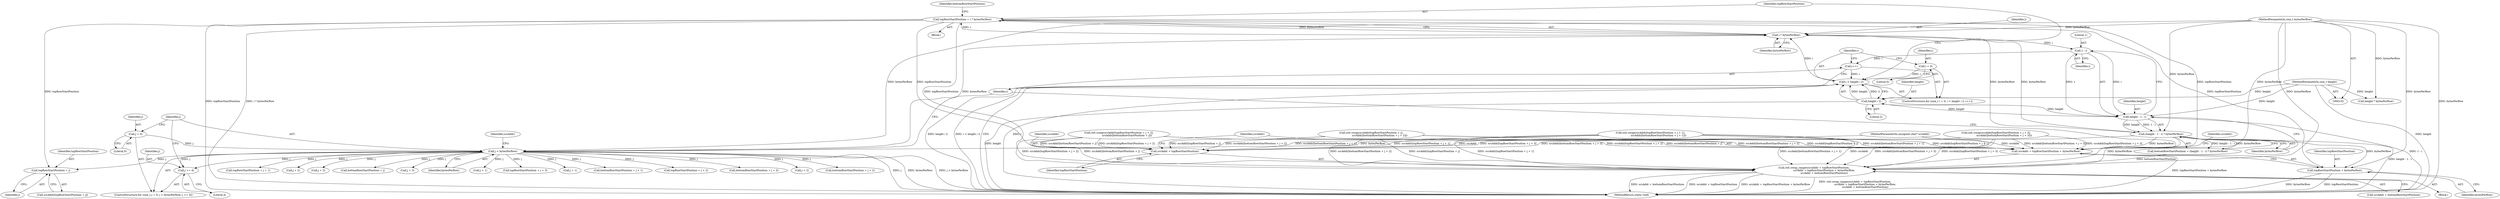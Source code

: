 digraph "1_Chrome_d59a4441697f6253e7dc3f7ae5caad6e5fd2c778_7@integer" {
"1000125" [label="(Call,topRowStartPosition = i * bytesPerRow)"];
"1000127" [label="(Call,i * bytesPerRow)"];
"1000116" [label="(Call,i < height / 2)"];
"1000113" [label="(Call,i = 0)"];
"1000121" [label="(Call,i++)"];
"1000136" [label="(Call,1 - i)"];
"1000118" [label="(Call,height / 2)"];
"1000134" [label="(Call,height - 1 - i)"];
"1000104" [label="(MethodParameterIn,size_t height)"];
"1000150" [label="(Call,j < bytesPerRow)"];
"1000147" [label="(Call,j = 0)"];
"1000153" [label="(Call,j += 4)"];
"1000133" [label="(Call,(height - 1 - i) * bytesPerRow)"];
"1000105" [label="(MethodParameterIn,size_t bytesPerRow)"];
"1000160" [label="(Call,topRowStartPosition + j)"];
"1000215" [label="(Call,std::swap_ranges(srcAddr + topRowStartPosition,\n                         srcAddr + topRowStartPosition + bytesPerRow,\n                         srcAddr + bottomRowStartPosition))"];
"1000216" [label="(Call,srcAddr + topRowStartPosition)"];
"1000219" [label="(Call,srcAddr + topRowStartPosition + bytesPerRow)"];
"1000221" [label="(Call,topRowStartPosition + bytesPerRow)"];
"1000224" [label="(Call,srcAddr + bottomRowStartPosition)"];
"1000255" [label="(MethodReturn,static void)"];
"1000116" [label="(Call,i < height / 2)"];
"1000133" [label="(Call,(height - 1 - i) * bytesPerRow)"];
"1000173" [label="(Call,topRowStartPosition + j + 1)"];
"1000190" [label="(Call,j + 2)"];
"1000161" [label="(Identifier,topRowStartPosition)"];
"1000114" [label="(Identifier,i)"];
"1000128" [label="(Identifier,i)"];
"1000137" [label="(Literal,1)"];
"1000220" [label="(Identifier,srcAddr)"];
"1000150" [label="(Call,j < bytesPerRow)"];
"1000218" [label="(Identifier,topRowStartPosition)"];
"1000134" [label="(Call,height - 1 - i)"];
"1000118" [label="(Call,height / 2)"];
"1000123" [label="(Block,)"];
"1000210" [label="(Call,j + 3)"];
"1000195" [label="(Call,bottomRowStartPosition + j)"];
"1000203" [label="(Call,j + 3)"];
"1000125" [label="(Call,topRowStartPosition = i * bytesPerRow)"];
"1000152" [label="(Identifier,bytesPerRow)"];
"1000115" [label="(Literal,0)"];
"1000155" [label="(Literal,4)"];
"1000119" [label="(Identifier,height)"];
"1000182" [label="(Call,j + 1)"];
"1000159" [label="(Identifier,srcAddr)"];
"1000198" [label="(Call,std::swap(srcAddr[topRowStartPosition + j + 3],\n                    srcAddr[bottomRowStartPosition + j + 3]))"];
"1000120" [label="(Literal,2)"];
"1000105" [label="(MethodParameterIn,size_t bytesPerRow)"];
"1000162" [label="(Identifier,j)"];
"1000219" [label="(Call,srcAddr + topRowStartPosition + bytesPerRow)"];
"1000129" [label="(Identifier,bytesPerRow)"];
"1000240" [label="(Call,height * bytesPerRow)"];
"1000145" [label="(ControlStructure,for (size_t j = 0; j < bytesPerRow; j += 4))"];
"1000138" [label="(Identifier,i)"];
"1000214" [label="(Block,)"];
"1000127" [label="(Call,i * bytesPerRow)"];
"1000157" [label="(Call,std::swap(srcAddr[topRowStartPosition + j],\n                     srcAddr[bottomRowStartPosition + j + 2]))"];
"1000126" [label="(Identifier,topRowStartPosition)"];
"1000217" [label="(Identifier,srcAddr)"];
"1000201" [label="(Call,topRowStartPosition + j + 3)"];
"1000117" [label="(Identifier,i)"];
"1000135" [label="(Identifier,height)"];
"1000170" [label="(Call,std::swap(srcAddr[topRowStartPosition + j + 1],\n                    srcAddr[bottomRowStartPosition + j + 1]))"];
"1000103" [label="(MethodParameterIn,unsigned char* srcAddr)"];
"1000121" [label="(Call,i++)"];
"1000111" [label="(ControlStructure,for (size_t i = 0; i < height / 2; i++))"];
"1000221" [label="(Call,topRowStartPosition + bytesPerRow)"];
"1000139" [label="(Identifier,bytesPerRow)"];
"1000215" [label="(Call,std::swap_ranges(srcAddr + topRowStartPosition,\n                         srcAddr + topRowStartPosition + bytesPerRow,\n                         srcAddr + bottomRowStartPosition))"];
"1000175" [label="(Call,j + 1)"];
"1000158" [label="(Call,srcAddr[topRowStartPosition + j])"];
"1000148" [label="(Identifier,j)"];
"1000180" [label="(Call,bottomRowStartPosition + j + 1)"];
"1000113" [label="(Call,i = 0)"];
"1000153" [label="(Call,j += 4)"];
"1000149" [label="(Literal,0)"];
"1000132" [label="(Identifier,bottomRowStartPosition)"];
"1000223" [label="(Identifier,bytesPerRow)"];
"1000154" [label="(Identifier,j)"];
"1000122" [label="(Identifier,i)"];
"1000225" [label="(Identifier,srcAddr)"];
"1000188" [label="(Call,topRowStartPosition + j + 2)"];
"1000216" [label="(Call,srcAddr + topRowStartPosition)"];
"1000208" [label="(Call,bottomRowStartPosition + j + 3)"];
"1000160" [label="(Call,topRowStartPosition + j)"];
"1000147" [label="(Call,j = 0)"];
"1000131" [label="(Call,bottomRowStartPosition = (height - 1 - i) * bytesPerRow)"];
"1000167" [label="(Call,j + 2)"];
"1000104" [label="(MethodParameterIn,size_t height)"];
"1000185" [label="(Call,std::swap(srcAddr[topRowStartPosition + j + 2],\n                    srcAddr[bottomRowStartPosition + j]))"];
"1000222" [label="(Identifier,topRowStartPosition)"];
"1000151" [label="(Identifier,j)"];
"1000165" [label="(Call,bottomRowStartPosition + j + 2)"];
"1000136" [label="(Call,1 - i)"];
"1000125" -> "1000123"  [label="AST: "];
"1000125" -> "1000127"  [label="CFG: "];
"1000126" -> "1000125"  [label="AST: "];
"1000127" -> "1000125"  [label="AST: "];
"1000132" -> "1000125"  [label="CFG: "];
"1000125" -> "1000255"  [label="DDG: topRowStartPosition"];
"1000125" -> "1000255"  [label="DDG: i * bytesPerRow"];
"1000127" -> "1000125"  [label="DDG: i"];
"1000127" -> "1000125"  [label="DDG: bytesPerRow"];
"1000125" -> "1000160"  [label="DDG: topRowStartPosition"];
"1000125" -> "1000215"  [label="DDG: topRowStartPosition"];
"1000125" -> "1000216"  [label="DDG: topRowStartPosition"];
"1000125" -> "1000219"  [label="DDG: topRowStartPosition"];
"1000125" -> "1000221"  [label="DDG: topRowStartPosition"];
"1000127" -> "1000129"  [label="CFG: "];
"1000128" -> "1000127"  [label="AST: "];
"1000129" -> "1000127"  [label="AST: "];
"1000116" -> "1000127"  [label="DDG: i"];
"1000150" -> "1000127"  [label="DDG: bytesPerRow"];
"1000105" -> "1000127"  [label="DDG: bytesPerRow"];
"1000133" -> "1000127"  [label="DDG: bytesPerRow"];
"1000127" -> "1000136"  [label="DDG: i"];
"1000127" -> "1000133"  [label="DDG: bytesPerRow"];
"1000116" -> "1000111"  [label="AST: "];
"1000116" -> "1000118"  [label="CFG: "];
"1000117" -> "1000116"  [label="AST: "];
"1000118" -> "1000116"  [label="AST: "];
"1000126" -> "1000116"  [label="CFG: "];
"1000255" -> "1000116"  [label="CFG: "];
"1000116" -> "1000255"  [label="DDG: i"];
"1000116" -> "1000255"  [label="DDG: height / 2"];
"1000116" -> "1000255"  [label="DDG: i < height / 2"];
"1000113" -> "1000116"  [label="DDG: i"];
"1000121" -> "1000116"  [label="DDG: i"];
"1000118" -> "1000116"  [label="DDG: height"];
"1000118" -> "1000116"  [label="DDG: 2"];
"1000113" -> "1000111"  [label="AST: "];
"1000113" -> "1000115"  [label="CFG: "];
"1000114" -> "1000113"  [label="AST: "];
"1000115" -> "1000113"  [label="AST: "];
"1000117" -> "1000113"  [label="CFG: "];
"1000121" -> "1000111"  [label="AST: "];
"1000121" -> "1000122"  [label="CFG: "];
"1000122" -> "1000121"  [label="AST: "];
"1000117" -> "1000121"  [label="CFG: "];
"1000136" -> "1000121"  [label="DDG: i"];
"1000136" -> "1000134"  [label="AST: "];
"1000136" -> "1000138"  [label="CFG: "];
"1000137" -> "1000136"  [label="AST: "];
"1000138" -> "1000136"  [label="AST: "];
"1000134" -> "1000136"  [label="CFG: "];
"1000136" -> "1000134"  [label="DDG: 1"];
"1000136" -> "1000134"  [label="DDG: i"];
"1000118" -> "1000120"  [label="CFG: "];
"1000119" -> "1000118"  [label="AST: "];
"1000120" -> "1000118"  [label="AST: "];
"1000118" -> "1000255"  [label="DDG: height"];
"1000134" -> "1000118"  [label="DDG: height"];
"1000104" -> "1000118"  [label="DDG: height"];
"1000118" -> "1000134"  [label="DDG: height"];
"1000134" -> "1000133"  [label="AST: "];
"1000135" -> "1000134"  [label="AST: "];
"1000139" -> "1000134"  [label="CFG: "];
"1000134" -> "1000255"  [label="DDG: 1 - i"];
"1000134" -> "1000133"  [label="DDG: height"];
"1000134" -> "1000133"  [label="DDG: 1 - i"];
"1000104" -> "1000134"  [label="DDG: height"];
"1000104" -> "1000102"  [label="AST: "];
"1000104" -> "1000255"  [label="DDG: height"];
"1000104" -> "1000240"  [label="DDG: height"];
"1000150" -> "1000145"  [label="AST: "];
"1000150" -> "1000152"  [label="CFG: "];
"1000151" -> "1000150"  [label="AST: "];
"1000152" -> "1000150"  [label="AST: "];
"1000159" -> "1000150"  [label="CFG: "];
"1000122" -> "1000150"  [label="CFG: "];
"1000150" -> "1000255"  [label="DDG: j"];
"1000150" -> "1000255"  [label="DDG: bytesPerRow"];
"1000150" -> "1000255"  [label="DDG: j < bytesPerRow"];
"1000147" -> "1000150"  [label="DDG: j"];
"1000153" -> "1000150"  [label="DDG: j"];
"1000133" -> "1000150"  [label="DDG: bytesPerRow"];
"1000105" -> "1000150"  [label="DDG: bytesPerRow"];
"1000150" -> "1000153"  [label="DDG: j"];
"1000150" -> "1000160"  [label="DDG: j"];
"1000150" -> "1000165"  [label="DDG: j"];
"1000150" -> "1000167"  [label="DDG: j"];
"1000150" -> "1000173"  [label="DDG: j"];
"1000150" -> "1000175"  [label="DDG: j"];
"1000150" -> "1000180"  [label="DDG: j"];
"1000150" -> "1000182"  [label="DDG: j"];
"1000150" -> "1000188"  [label="DDG: j"];
"1000150" -> "1000190"  [label="DDG: j"];
"1000150" -> "1000195"  [label="DDG: j"];
"1000150" -> "1000201"  [label="DDG: j"];
"1000150" -> "1000203"  [label="DDG: j"];
"1000150" -> "1000208"  [label="DDG: j"];
"1000150" -> "1000210"  [label="DDG: j"];
"1000147" -> "1000145"  [label="AST: "];
"1000147" -> "1000149"  [label="CFG: "];
"1000148" -> "1000147"  [label="AST: "];
"1000149" -> "1000147"  [label="AST: "];
"1000151" -> "1000147"  [label="CFG: "];
"1000153" -> "1000145"  [label="AST: "];
"1000153" -> "1000155"  [label="CFG: "];
"1000154" -> "1000153"  [label="AST: "];
"1000155" -> "1000153"  [label="AST: "];
"1000151" -> "1000153"  [label="CFG: "];
"1000133" -> "1000131"  [label="AST: "];
"1000133" -> "1000139"  [label="CFG: "];
"1000139" -> "1000133"  [label="AST: "];
"1000131" -> "1000133"  [label="CFG: "];
"1000133" -> "1000255"  [label="DDG: height - 1 - i"];
"1000133" -> "1000131"  [label="DDG: height - 1 - i"];
"1000133" -> "1000131"  [label="DDG: bytesPerRow"];
"1000105" -> "1000133"  [label="DDG: bytesPerRow"];
"1000133" -> "1000215"  [label="DDG: bytesPerRow"];
"1000133" -> "1000219"  [label="DDG: bytesPerRow"];
"1000133" -> "1000221"  [label="DDG: bytesPerRow"];
"1000105" -> "1000102"  [label="AST: "];
"1000105" -> "1000255"  [label="DDG: bytesPerRow"];
"1000105" -> "1000215"  [label="DDG: bytesPerRow"];
"1000105" -> "1000219"  [label="DDG: bytesPerRow"];
"1000105" -> "1000221"  [label="DDG: bytesPerRow"];
"1000105" -> "1000240"  [label="DDG: bytesPerRow"];
"1000160" -> "1000158"  [label="AST: "];
"1000160" -> "1000162"  [label="CFG: "];
"1000161" -> "1000160"  [label="AST: "];
"1000162" -> "1000160"  [label="AST: "];
"1000158" -> "1000160"  [label="CFG: "];
"1000215" -> "1000214"  [label="AST: "];
"1000215" -> "1000224"  [label="CFG: "];
"1000216" -> "1000215"  [label="AST: "];
"1000219" -> "1000215"  [label="AST: "];
"1000224" -> "1000215"  [label="AST: "];
"1000122" -> "1000215"  [label="CFG: "];
"1000215" -> "1000255"  [label="DDG: srcAddr + topRowStartPosition"];
"1000215" -> "1000255"  [label="DDG: srcAddr + topRowStartPosition + bytesPerRow"];
"1000215" -> "1000255"  [label="DDG: std::swap_ranges(srcAddr + topRowStartPosition,\n                         srcAddr + topRowStartPosition + bytesPerRow,\n                         srcAddr + bottomRowStartPosition)"];
"1000215" -> "1000255"  [label="DDG: srcAddr + bottomRowStartPosition"];
"1000170" -> "1000215"  [label="DDG: srcAddr[bottomRowStartPosition + j + 1]"];
"1000170" -> "1000215"  [label="DDG: srcAddr[topRowStartPosition + j + 1]"];
"1000185" -> "1000215"  [label="DDG: srcAddr[topRowStartPosition + j + 2]"];
"1000185" -> "1000215"  [label="DDG: srcAddr[bottomRowStartPosition + j]"];
"1000198" -> "1000215"  [label="DDG: srcAddr[bottomRowStartPosition + j + 3]"];
"1000198" -> "1000215"  [label="DDG: srcAddr[topRowStartPosition + j + 3]"];
"1000157" -> "1000215"  [label="DDG: srcAddr[bottomRowStartPosition + j + 2]"];
"1000157" -> "1000215"  [label="DDG: srcAddr[topRowStartPosition + j]"];
"1000103" -> "1000215"  [label="DDG: srcAddr"];
"1000131" -> "1000215"  [label="DDG: bottomRowStartPosition"];
"1000216" -> "1000218"  [label="CFG: "];
"1000217" -> "1000216"  [label="AST: "];
"1000218" -> "1000216"  [label="AST: "];
"1000220" -> "1000216"  [label="CFG: "];
"1000170" -> "1000216"  [label="DDG: srcAddr[bottomRowStartPosition + j + 1]"];
"1000170" -> "1000216"  [label="DDG: srcAddr[topRowStartPosition + j + 1]"];
"1000185" -> "1000216"  [label="DDG: srcAddr[topRowStartPosition + j + 2]"];
"1000185" -> "1000216"  [label="DDG: srcAddr[bottomRowStartPosition + j]"];
"1000198" -> "1000216"  [label="DDG: srcAddr[bottomRowStartPosition + j + 3]"];
"1000198" -> "1000216"  [label="DDG: srcAddr[topRowStartPosition + j + 3]"];
"1000157" -> "1000216"  [label="DDG: srcAddr[bottomRowStartPosition + j + 2]"];
"1000157" -> "1000216"  [label="DDG: srcAddr[topRowStartPosition + j]"];
"1000103" -> "1000216"  [label="DDG: srcAddr"];
"1000219" -> "1000221"  [label="CFG: "];
"1000220" -> "1000219"  [label="AST: "];
"1000221" -> "1000219"  [label="AST: "];
"1000225" -> "1000219"  [label="CFG: "];
"1000219" -> "1000255"  [label="DDG: topRowStartPosition + bytesPerRow"];
"1000170" -> "1000219"  [label="DDG: srcAddr[bottomRowStartPosition + j + 1]"];
"1000170" -> "1000219"  [label="DDG: srcAddr[topRowStartPosition + j + 1]"];
"1000185" -> "1000219"  [label="DDG: srcAddr[topRowStartPosition + j + 2]"];
"1000185" -> "1000219"  [label="DDG: srcAddr[bottomRowStartPosition + j]"];
"1000198" -> "1000219"  [label="DDG: srcAddr[bottomRowStartPosition + j + 3]"];
"1000198" -> "1000219"  [label="DDG: srcAddr[topRowStartPosition + j + 3]"];
"1000157" -> "1000219"  [label="DDG: srcAddr[bottomRowStartPosition + j + 2]"];
"1000157" -> "1000219"  [label="DDG: srcAddr[topRowStartPosition + j]"];
"1000103" -> "1000219"  [label="DDG: srcAddr"];
"1000221" -> "1000223"  [label="CFG: "];
"1000222" -> "1000221"  [label="AST: "];
"1000223" -> "1000221"  [label="AST: "];
"1000221" -> "1000255"  [label="DDG: bytesPerRow"];
"1000221" -> "1000255"  [label="DDG: topRowStartPosition"];
}
